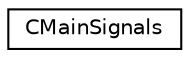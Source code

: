 digraph "Graphical Class Hierarchy"
{
 // LATEX_PDF_SIZE
  edge [fontname="Helvetica",fontsize="10",labelfontname="Helvetica",labelfontsize="10"];
  node [fontname="Helvetica",fontsize="10",shape=record];
  rankdir="LR";
  Node0 [label="CMainSignals",height=0.2,width=0.4,color="black", fillcolor="white", style="filled",URL="$struct_c_main_signals.html",tooltip=" "];
}
